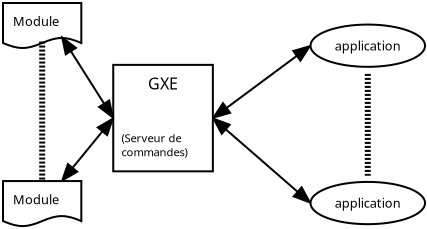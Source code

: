 <?xml version="1.0"?>
<diagram xmlns:dia="http://www.lysator.liu.se/~alla/dia/">
  <diagramdata>
    <attribute name="background">
      <color val="#ffffff"/>
    </attribute>
    <attribute name="paper">
      <composite type="paper">
        <attribute name="name">
          <string>#A4#</string>
        </attribute>
        <attribute name="tmargin">
          <real val="2.82"/>
        </attribute>
        <attribute name="bmargin">
          <real val="2.82"/>
        </attribute>
        <attribute name="lmargin">
          <real val="2.82"/>
        </attribute>
        <attribute name="rmargin">
          <real val="2.82"/>
        </attribute>
        <attribute name="is_portrait">
          <boolean val="false"/>
        </attribute>
        <attribute name="scaling">
          <real val="1"/>
        </attribute>
        <attribute name="fitto">
          <boolean val="false"/>
        </attribute>
      </composite>
    </attribute>
    <attribute name="grid">
      <composite type="grid">
        <attribute name="width_x">
          <real val="1"/>
        </attribute>
        <attribute name="width_y">
          <real val="1"/>
        </attribute>
        <attribute name="visible_x">
          <int val="1"/>
        </attribute>
        <attribute name="visible_y">
          <int val="1"/>
        </attribute>
      </composite>
    </attribute>
    <attribute name="guides">
      <composite type="guides">
        <attribute name="hguides"/>
        <attribute name="vguides"/>
      </composite>
    </attribute>
  </diagramdata>
  <layer name="Background" visible="true">
    <object type="Standard - Line" version="0" id="O0">
      <attribute name="obj_pos">
        <point val="16.146,3.162"/>
      </attribute>
      <attribute name="obj_bb">
        <rectangle val="10.614,2.512;16.796,7.433"/>
      </attribute>
      <attribute name="conn_endpoints">
        <point val="16.146,3.162"/>
        <point val="11.264,6.783"/>
      </attribute>
      <attribute name="numcp">
        <int val="1"/>
      </attribute>
      <attribute name="start_arrow">
        <enum val="3"/>
      </attribute>
      <attribute name="start_arrow_length">
        <real val="0.8"/>
      </attribute>
      <attribute name="start_arrow_width">
        <real val="0.6"/>
      </attribute>
      <attribute name="end_arrow">
        <enum val="3"/>
      </attribute>
      <attribute name="end_arrow_length">
        <real val="0.8"/>
      </attribute>
      <attribute name="end_arrow_width">
        <real val="0.6"/>
      </attribute>
      <connections>
        <connection handle="0" to="O9" connection="3"/>
        <connection handle="1" to="O3" connection="4"/>
      </connections>
    </object>
    <object type="Standard - Line" version="0" id="O1">
      <attribute name="obj_pos">
        <point val="16.146,11.03"/>
      </attribute>
      <attribute name="obj_bb">
        <rectangle val="10.614,6.133;16.796,11.68"/>
      </attribute>
      <attribute name="conn_endpoints">
        <point val="16.146,11.03"/>
        <point val="11.264,6.783"/>
      </attribute>
      <attribute name="numcp">
        <int val="1"/>
      </attribute>
      <attribute name="start_arrow">
        <enum val="3"/>
      </attribute>
      <attribute name="start_arrow_length">
        <real val="0.8"/>
      </attribute>
      <attribute name="start_arrow_width">
        <real val="0.6"/>
      </attribute>
      <attribute name="end_arrow">
        <enum val="3"/>
      </attribute>
      <attribute name="end_arrow_length">
        <real val="0.8"/>
      </attribute>
      <attribute name="end_arrow_width">
        <real val="0.6"/>
      </attribute>
      <connections>
        <connection handle="0" to="O11" connection="3"/>
        <connection handle="1" to="O3" connection="4"/>
      </connections>
    </object>
    <object type="Flowchart - Document" version="0" id="O2">
      <attribute name="obj_pos">
        <point val="0.771,9.932"/>
      </attribute>
      <attribute name="obj_bb">
        <rectangle val="0.721,9.882;4.737,12.232"/>
      </attribute>
      <attribute name="elem_corner">
        <point val="0.771,9.932"/>
      </attribute>
      <attribute name="elem_width">
        <real val="3.916"/>
      </attribute>
      <attribute name="elem_height">
        <real val="2.25"/>
      </attribute>
      <attribute name="border_width">
        <real val="0.1"/>
      </attribute>
      <attribute name="show_background">
        <boolean val="true"/>
      </attribute>
      <attribute name="flip_horizontal">
        <boolean val="false"/>
      </attribute>
      <attribute name="flip_vertical">
        <boolean val="false"/>
      </attribute>
      <attribute name="padding">
        <real val="0.354"/>
      </attribute>
      <attribute name="text">
        <composite type="text">
          <attribute name="string">
            <string># Module#</string>
          </attribute>
          <attribute name="font">
            <font name="Helvetica"/>
          </attribute>
          <attribute name="height">
            <real val="0.8"/>
          </attribute>
          <attribute name="pos">
            <point val="0.771,10.976"/>
          </attribute>
          <attribute name="color">
            <color val="#000000"/>
          </attribute>
          <attribute name="alignment">
            <enum val="0"/>
          </attribute>
        </composite>
      </attribute>
    </object>
    <group>
      <object type="Standard - Box" version="0" id="O3">
        <attribute name="obj_pos">
          <point val="6.283,4.121"/>
        </attribute>
        <attribute name="obj_bb">
          <rectangle val="6.233,4.071;11.314,9.495"/>
        </attribute>
        <attribute name="elem_corner">
          <point val="6.283,4.121"/>
        </attribute>
        <attribute name="elem_width">
          <real val="4.981"/>
        </attribute>
        <attribute name="elem_height">
          <real val="5.324"/>
        </attribute>
        <attribute name="show_background">
          <boolean val="true"/>
        </attribute>
      </object>
      <object type="Standard - Text" version="0" id="O4">
        <attribute name="obj_pos">
          <point val="6.69,7.987"/>
        </attribute>
        <attribute name="obj_bb">
          <rectangle val="6.69,7.427;10.857,8.827"/>
        </attribute>
        <attribute name="text">
          <composite type="text">
            <attribute name="string">
              <string>#(Serveur de
commandes)#</string>
            </attribute>
            <attribute name="font">
              <font name="Helvetica"/>
            </attribute>
            <attribute name="height">
              <real val="0.7"/>
            </attribute>
            <attribute name="pos">
              <point val="6.69,7.987"/>
            </attribute>
            <attribute name="color">
              <color val="#000000"/>
            </attribute>
            <attribute name="alignment">
              <enum val="0"/>
            </attribute>
          </composite>
        </attribute>
      </object>
      <object type="Standard - Text" version="0" id="O5">
        <attribute name="obj_pos">
          <point val="8.773,5.355"/>
        </attribute>
        <attribute name="obj_bb">
          <rectangle val="7.628,4.555;9.919,5.555"/>
        </attribute>
        <attribute name="text">
          <composite type="text">
            <attribute name="string">
              <string>#GXE#</string>
            </attribute>
            <attribute name="font">
              <font name="Helvetica"/>
            </attribute>
            <attribute name="height">
              <real val="1"/>
            </attribute>
            <attribute name="pos">
              <point val="8.773,5.355"/>
            </attribute>
            <attribute name="color">
              <color val="#000000"/>
            </attribute>
            <attribute name="alignment">
              <enum val="1"/>
            </attribute>
          </composite>
        </attribute>
      </object>
    </group>
    <object type="Flowchart - Document" version="0" id="O6">
      <attribute name="obj_pos">
        <point val="0.771,1.028"/>
      </attribute>
      <attribute name="obj_bb">
        <rectangle val="0.721,0.978;4.737,3.328"/>
      </attribute>
      <attribute name="elem_corner">
        <point val="0.771,1.028"/>
      </attribute>
      <attribute name="elem_width">
        <real val="3.916"/>
      </attribute>
      <attribute name="elem_height">
        <real val="2.25"/>
      </attribute>
      <attribute name="border_width">
        <real val="0.1"/>
      </attribute>
      <attribute name="show_background">
        <boolean val="true"/>
      </attribute>
      <attribute name="flip_horizontal">
        <boolean val="false"/>
      </attribute>
      <attribute name="flip_vertical">
        <boolean val="false"/>
      </attribute>
      <attribute name="padding">
        <real val="0.354"/>
      </attribute>
      <attribute name="text">
        <composite type="text">
          <attribute name="string">
            <string># Module#</string>
          </attribute>
          <attribute name="font">
            <font name="Helvetica"/>
          </attribute>
          <attribute name="height">
            <real val="0.8"/>
          </attribute>
          <attribute name="pos">
            <point val="0.771,2.071"/>
          </attribute>
          <attribute name="color">
            <color val="#000000"/>
          </attribute>
          <attribute name="alignment">
            <enum val="0"/>
          </attribute>
        </composite>
      </attribute>
    </object>
    <object type="Standard - Line" version="0" id="O7">
      <attribute name="obj_pos">
        <point val="2.729,2.956"/>
      </attribute>
      <attribute name="obj_bb">
        <rectangle val="2.579,2.806;2.879,10.082"/>
      </attribute>
      <attribute name="conn_endpoints">
        <point val="2.729,2.956"/>
        <point val="2.729,9.932"/>
      </attribute>
      <attribute name="numcp">
        <int val="1"/>
      </attribute>
      <attribute name="line_width">
        <real val="0.3"/>
      </attribute>
      <attribute name="line_style">
        <enum val="4"/>
      </attribute>
      <connections>
        <connection handle="0" to="O6" connection="14"/>
        <connection handle="1" to="O2" connection="2"/>
      </connections>
    </object>
    <group>
      <object type="Standard - Line" version="0" id="O8">
        <attribute name="obj_pos">
          <point val="19.01,4.573"/>
        </attribute>
        <attribute name="obj_bb">
          <rectangle val="18.86,4.423;19.16,9.814"/>
        </attribute>
        <attribute name="conn_endpoints">
          <point val="19.01,4.573"/>
          <point val="19.01,9.664"/>
        </attribute>
        <attribute name="numcp">
          <int val="1"/>
        </attribute>
        <attribute name="line_width">
          <real val="0.3"/>
        </attribute>
        <attribute name="line_style">
          <enum val="4"/>
        </attribute>
      </object>
      <group>
        <object type="Standard - Ellipse" version="0" id="O9">
          <attribute name="obj_pos">
            <point val="16.146,2.106"/>
          </attribute>
          <attribute name="obj_bb">
            <rectangle val="16.096,2.056;21.924,4.269"/>
          </attribute>
          <attribute name="elem_corner">
            <point val="16.146,2.106"/>
          </attribute>
          <attribute name="elem_width">
            <real val="5.728"/>
          </attribute>
          <attribute name="elem_height">
            <real val="2.114"/>
          </attribute>
        </object>
        <object type="Standard - Text" version="0" id="O10">
          <attribute name="obj_pos">
            <point val="19.01,3.402"/>
          </attribute>
          <attribute name="obj_bb">
            <rectangle val="17.043,2.762;20.976,3.562"/>
          </attribute>
          <attribute name="text">
            <composite type="text">
              <attribute name="string">
                <string>#application#</string>
              </attribute>
              <attribute name="font">
                <font name="Helvetica"/>
              </attribute>
              <attribute name="height">
                <real val="0.8"/>
              </attribute>
              <attribute name="pos">
                <point val="19.01,3.402"/>
              </attribute>
              <attribute name="color">
                <color val="#000000"/>
              </attribute>
              <attribute name="alignment">
                <enum val="1"/>
              </attribute>
            </composite>
          </attribute>
        </object>
      </group>
      <group>
        <object type="Standard - Ellipse" version="0" id="O11">
          <attribute name="obj_pos">
            <point val="16.146,9.973"/>
          </attribute>
          <attribute name="obj_bb">
            <rectangle val="16.096,9.923;21.924,12.136"/>
          </attribute>
          <attribute name="elem_corner">
            <point val="16.146,9.973"/>
          </attribute>
          <attribute name="elem_width">
            <real val="5.728"/>
          </attribute>
          <attribute name="elem_height">
            <real val="2.114"/>
          </attribute>
        </object>
        <object type="Standard - Text" version="0" id="O12">
          <attribute name="obj_pos">
            <point val="19.01,11.27"/>
          </attribute>
          <attribute name="obj_bb">
            <rectangle val="17.043,10.63;20.976,11.43"/>
          </attribute>
          <attribute name="text">
            <composite type="text">
              <attribute name="string">
                <string>#application#</string>
              </attribute>
              <attribute name="font">
                <font name="Helvetica"/>
              </attribute>
              <attribute name="height">
                <real val="0.8"/>
              </attribute>
              <attribute name="pos">
                <point val="19.01,11.27"/>
              </attribute>
              <attribute name="color">
                <color val="#000000"/>
              </attribute>
              <attribute name="alignment">
                <enum val="1"/>
              </attribute>
            </composite>
          </attribute>
        </object>
      </group>
    </group>
    <object type="Standard - Line" version="0" id="O13">
      <attribute name="obj_pos">
        <point val="3.708,2.715"/>
      </attribute>
      <attribute name="obj_bb">
        <rectangle val="3.058,2.065;6.933,7.433"/>
      </attribute>
      <attribute name="conn_endpoints">
        <point val="3.708,2.715"/>
        <point val="6.283,6.783"/>
      </attribute>
      <attribute name="numcp">
        <int val="1"/>
      </attribute>
      <attribute name="start_arrow">
        <enum val="3"/>
      </attribute>
      <attribute name="start_arrow_length">
        <real val="0.8"/>
      </attribute>
      <attribute name="start_arrow_width">
        <real val="0.6"/>
      </attribute>
      <attribute name="end_arrow">
        <enum val="3"/>
      </attribute>
      <attribute name="end_arrow_length">
        <real val="0.8"/>
      </attribute>
      <attribute name="end_arrow_width">
        <real val="0.6"/>
      </attribute>
      <connections>
        <connection handle="0" to="O6" connection="15"/>
        <connection handle="1" to="O3" connection="3"/>
      </connections>
    </object>
    <object type="Standard - Line" version="0" id="O14">
      <attribute name="obj_pos">
        <point val="3.708,9.932"/>
      </attribute>
      <attribute name="obj_bb">
        <rectangle val="3.058,6.133;6.933,10.582"/>
      </attribute>
      <attribute name="conn_endpoints">
        <point val="3.708,9.932"/>
        <point val="6.283,6.783"/>
      </attribute>
      <attribute name="numcp">
        <int val="1"/>
      </attribute>
      <attribute name="start_arrow">
        <enum val="3"/>
      </attribute>
      <attribute name="start_arrow_length">
        <real val="0.8"/>
      </attribute>
      <attribute name="start_arrow_width">
        <real val="0.6"/>
      </attribute>
      <attribute name="end_arrow">
        <enum val="3"/>
      </attribute>
      <attribute name="end_arrow_length">
        <real val="0.8"/>
      </attribute>
      <attribute name="end_arrow_width">
        <real val="0.6"/>
      </attribute>
      <connections>
        <connection handle="0" to="O2" connection="3"/>
        <connection handle="1" to="O3" connection="3"/>
      </connections>
    </object>
  </layer>
</diagram>
